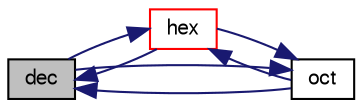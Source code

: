 digraph "dec"
{
  bgcolor="transparent";
  edge [fontname="FreeSans",fontsize="10",labelfontname="FreeSans",labelfontsize="10"];
  node [fontname="FreeSans",fontsize="10",shape=record];
  rankdir="LR";
  Node21292 [label="dec",height=0.2,width=0.4,color="black", fillcolor="grey75", style="filled", fontcolor="black"];
  Node21292 -> Node21293 [dir="back",color="midnightblue",fontsize="10",style="solid",fontname="FreeSans"];
  Node21293 [label="hex",height=0.2,width=0.4,color="red",URL="$a21124.html#a4ddae43d14dd72d6b0cd9ab61fe4e04e"];
  Node21293 -> Node21292 [dir="back",color="midnightblue",fontsize="10",style="solid",fontname="FreeSans"];
  Node21293 -> Node21297 [dir="back",color="midnightblue",fontsize="10",style="solid",fontname="FreeSans"];
  Node21297 [label="oct",height=0.2,width=0.4,color="black",URL="$a21124.html#aef540d5f46887a996e357801f6faa1d0"];
  Node21297 -> Node21292 [dir="back",color="midnightblue",fontsize="10",style="solid",fontname="FreeSans"];
  Node21297 -> Node21293 [dir="back",color="midnightblue",fontsize="10",style="solid",fontname="FreeSans"];
  Node21292 -> Node21297 [dir="back",color="midnightblue",fontsize="10",style="solid",fontname="FreeSans"];
}

